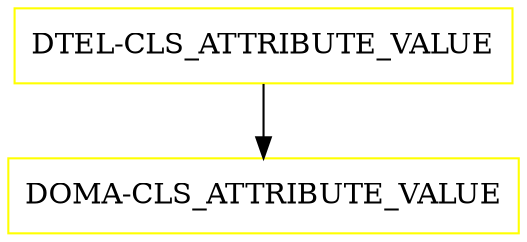 digraph G {
  "DTEL-CLS_ATTRIBUTE_VALUE" [shape=box,color=yellow];
  "DOMA-CLS_ATTRIBUTE_VALUE" [shape=box,color=yellow,URL="./DOMA_CLS_ATTRIBUTE_VALUE.html"];
  "DTEL-CLS_ATTRIBUTE_VALUE" -> "DOMA-CLS_ATTRIBUTE_VALUE";
}
